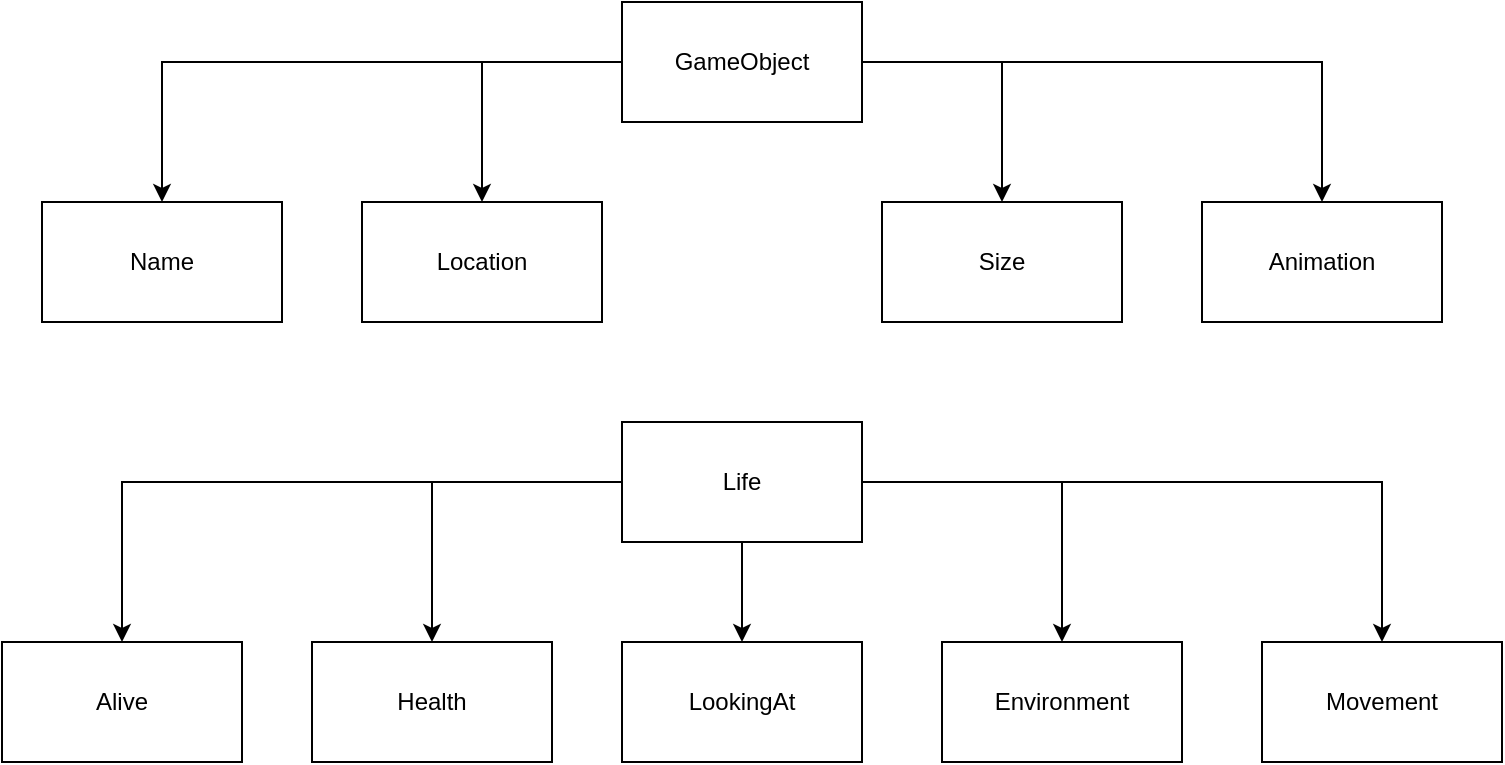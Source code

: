 <mxfile version="11.3.0" type="device" pages="1"><diagram id="52u4yxesPgz55YbeXiCr" name="Page-1"><mxGraphModel dx="1423" dy="645" grid="1" gridSize="10" guides="1" tooltips="1" connect="1" arrows="1" fold="1" page="1" pageScale="1" pageWidth="827" pageHeight="1169" math="0" shadow="0"><root><mxCell id="0"/><mxCell id="1" parent="0"/><mxCell id="mBsnSALmmOqJRkqZ8ho9-2" style="edgeStyle=orthogonalEdgeStyle;rounded=0;orthogonalLoop=1;jettySize=auto;html=1;" edge="1" parent="1" source="mBsnSALmmOqJRkqZ8ho9-1" target="mBsnSALmmOqJRkqZ8ho9-3"><mxGeometry relative="1" as="geometry"><mxPoint x="300" y="210" as="targetPoint"/></mxGeometry></mxCell><mxCell id="mBsnSALmmOqJRkqZ8ho9-4" style="edgeStyle=orthogonalEdgeStyle;rounded=0;orthogonalLoop=1;jettySize=auto;html=1;strokeWidth=1;" edge="1" parent="1" source="mBsnSALmmOqJRkqZ8ho9-1" target="mBsnSALmmOqJRkqZ8ho9-5"><mxGeometry relative="1" as="geometry"><mxPoint x="560" y="200" as="targetPoint"/></mxGeometry></mxCell><mxCell id="mBsnSALmmOqJRkqZ8ho9-17" style="edgeStyle=orthogonalEdgeStyle;rounded=0;orthogonalLoop=1;jettySize=auto;html=1;strokeWidth=1;entryX=0.5;entryY=0;entryDx=0;entryDy=0;" edge="1" parent="1" source="mBsnSALmmOqJRkqZ8ho9-1" target="mBsnSALmmOqJRkqZ8ho9-18"><mxGeometry relative="1" as="geometry"><mxPoint x="710.0" y="180.0" as="targetPoint"/></mxGeometry></mxCell><mxCell id="mBsnSALmmOqJRkqZ8ho9-20" value="" style="edgeStyle=orthogonalEdgeStyle;rounded=0;orthogonalLoop=1;jettySize=auto;html=1;strokeWidth=1;" edge="1" parent="1" source="mBsnSALmmOqJRkqZ8ho9-1" target="mBsnSALmmOqJRkqZ8ho9-19"><mxGeometry relative="1" as="geometry"/></mxCell><mxCell id="mBsnSALmmOqJRkqZ8ho9-1" value="GameObject" style="rounded=0;whiteSpace=wrap;html=1;" vertex="1" parent="1"><mxGeometry x="370" y="80" width="120" height="60" as="geometry"/></mxCell><mxCell id="mBsnSALmmOqJRkqZ8ho9-19" value="Name" style="rounded=0;whiteSpace=wrap;html=1;" vertex="1" parent="1"><mxGeometry x="80" y="180" width="120" height="60" as="geometry"/></mxCell><mxCell id="mBsnSALmmOqJRkqZ8ho9-3" value="Location" style="rounded=0;whiteSpace=wrap;html=1;" vertex="1" parent="1"><mxGeometry x="240" y="180" width="120" height="60" as="geometry"/></mxCell><mxCell id="mBsnSALmmOqJRkqZ8ho9-5" value="Size" style="rounded=0;whiteSpace=wrap;html=1;" vertex="1" parent="1"><mxGeometry x="500" y="180" width="120" height="60" as="geometry"/></mxCell><mxCell id="mBsnSALmmOqJRkqZ8ho9-7" style="edgeStyle=orthogonalEdgeStyle;rounded=0;orthogonalLoop=1;jettySize=auto;html=1;" edge="1" parent="1" source="mBsnSALmmOqJRkqZ8ho9-6" target="mBsnSALmmOqJRkqZ8ho9-8"><mxGeometry relative="1" as="geometry"><mxPoint x="120" y="400" as="targetPoint"/></mxGeometry></mxCell><mxCell id="mBsnSALmmOqJRkqZ8ho9-9" style="edgeStyle=orthogonalEdgeStyle;rounded=0;orthogonalLoop=1;jettySize=auto;html=1;strokeWidth=1;" edge="1" parent="1" source="mBsnSALmmOqJRkqZ8ho9-6" target="mBsnSALmmOqJRkqZ8ho9-10"><mxGeometry relative="1" as="geometry"><mxPoint x="240" y="370" as="targetPoint"/></mxGeometry></mxCell><mxCell id="mBsnSALmmOqJRkqZ8ho9-11" style="edgeStyle=orthogonalEdgeStyle;rounded=0;orthogonalLoop=1;jettySize=auto;html=1;strokeWidth=1;" edge="1" parent="1" source="mBsnSALmmOqJRkqZ8ho9-6" target="mBsnSALmmOqJRkqZ8ho9-12"><mxGeometry relative="1" as="geometry"><mxPoint x="430" y="400" as="targetPoint"/></mxGeometry></mxCell><mxCell id="mBsnSALmmOqJRkqZ8ho9-13" style="edgeStyle=orthogonalEdgeStyle;rounded=0;orthogonalLoop=1;jettySize=auto;html=1;strokeWidth=1;" edge="1" parent="1" source="mBsnSALmmOqJRkqZ8ho9-6" target="mBsnSALmmOqJRkqZ8ho9-21"><mxGeometry relative="1" as="geometry"><mxPoint x="610.0" y="420.0" as="targetPoint"/></mxGeometry></mxCell><mxCell id="mBsnSALmmOqJRkqZ8ho9-15" style="edgeStyle=orthogonalEdgeStyle;rounded=0;orthogonalLoop=1;jettySize=auto;html=1;strokeWidth=1;" edge="1" parent="1" source="mBsnSALmmOqJRkqZ8ho9-6" target="mBsnSALmmOqJRkqZ8ho9-16"><mxGeometry relative="1" as="geometry"><mxPoint x="750" y="420" as="targetPoint"/></mxGeometry></mxCell><mxCell id="mBsnSALmmOqJRkqZ8ho9-6" value="Life" style="rounded=0;whiteSpace=wrap;html=1;" vertex="1" parent="1"><mxGeometry x="370" y="290" width="120" height="60" as="geometry"/></mxCell><mxCell id="mBsnSALmmOqJRkqZ8ho9-8" value="Alive" style="rounded=0;whiteSpace=wrap;html=1;" vertex="1" parent="1"><mxGeometry x="60" y="400" width="120" height="60" as="geometry"/></mxCell><mxCell id="mBsnSALmmOqJRkqZ8ho9-10" value="Health" style="rounded=0;whiteSpace=wrap;html=1;" vertex="1" parent="1"><mxGeometry x="215" y="400" width="120" height="60" as="geometry"/></mxCell><mxCell id="mBsnSALmmOqJRkqZ8ho9-12" value="LookingAt" style="rounded=0;whiteSpace=wrap;html=1;" vertex="1" parent="1"><mxGeometry x="370" y="400" width="120" height="60" as="geometry"/></mxCell><mxCell id="mBsnSALmmOqJRkqZ8ho9-16" value="Movement" style="rounded=0;whiteSpace=wrap;html=1;" vertex="1" parent="1"><mxGeometry x="690" y="400" width="120" height="60" as="geometry"/></mxCell><mxCell id="mBsnSALmmOqJRkqZ8ho9-18" value="Animation" style="rounded=0;whiteSpace=wrap;html=1;" vertex="1" parent="1"><mxGeometry x="660" y="180" width="120" height="60" as="geometry"/></mxCell><mxCell id="mBsnSALmmOqJRkqZ8ho9-21" value="Environment" style="rounded=0;whiteSpace=wrap;html=1;" vertex="1" parent="1"><mxGeometry x="530.0" y="400.0" width="120" height="60" as="geometry"/></mxCell></root></mxGraphModel></diagram></mxfile>